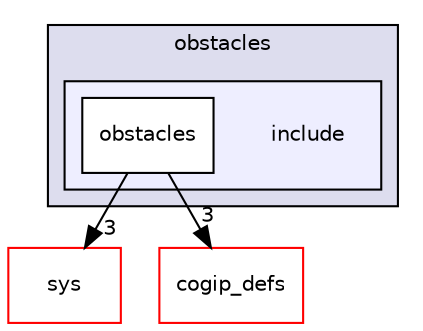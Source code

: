 digraph "lib/obstacles/include" {
  bgcolor=transparent;
  compound=true
  node [ fontsize="10", fontname="Helvetica"];
  edge [ labelfontsize="10", labelfontname="Helvetica"];
  subgraph clusterdir_3a1b00efe16e6df3097111601d3773bb {
    graph [ bgcolor="#ddddee", pencolor="black", label="obstacles" fontname="Helvetica", fontsize="10", URL="dir_3a1b00efe16e6df3097111601d3773bb.html"]
  subgraph clusterdir_bf7f9e32951bd82ab92ae7d6f94847de {
    graph [ bgcolor="#eeeeff", pencolor="black", label="" URL="dir_bf7f9e32951bd82ab92ae7d6f94847de.html"];
    dir_bf7f9e32951bd82ab92ae7d6f94847de [shape=plaintext label="include"];
    dir_85e5edb61bbad55b1c631743c22854f0 [shape=box label="obstacles" color="black" fillcolor="white" style="filled" URL="dir_85e5edb61bbad55b1c631743c22854f0.html"];
  }
  }
  dir_a408b6d3a4a484720bc3ecfeac8947e3 [shape=box label="sys" color="red" URL="dir_a408b6d3a4a484720bc3ecfeac8947e3.html"];
  dir_0c3eddcb6e07b193326c2c00e3955a2a [shape=box label="cogip_defs" color="red" URL="dir_0c3eddcb6e07b193326c2c00e3955a2a.html"];
  dir_85e5edb61bbad55b1c631743c22854f0->dir_a408b6d3a4a484720bc3ecfeac8947e3 [headlabel="3", labeldistance=1.5 headhref="dir_000031_000008.html"];
  dir_85e5edb61bbad55b1c631743c22854f0->dir_0c3eddcb6e07b193326c2c00e3955a2a [headlabel="3", labeldistance=1.5 headhref="dir_000031_000005.html"];
}
